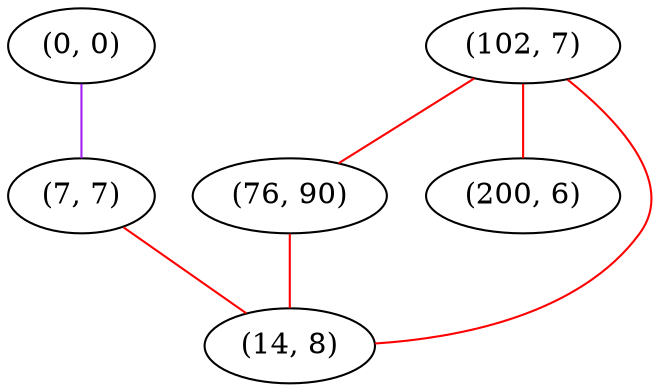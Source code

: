 graph "" {
"(0, 0)";
"(102, 7)";
"(76, 90)";
"(7, 7)";
"(200, 6)";
"(14, 8)";
"(0, 0)" -- "(7, 7)"  [color=purple, key=0, weight=4];
"(102, 7)" -- "(76, 90)"  [color=red, key=0, weight=1];
"(102, 7)" -- "(14, 8)"  [color=red, key=0, weight=1];
"(102, 7)" -- "(200, 6)"  [color=red, key=0, weight=1];
"(76, 90)" -- "(14, 8)"  [color=red, key=0, weight=1];
"(7, 7)" -- "(14, 8)"  [color=red, key=0, weight=1];
}

